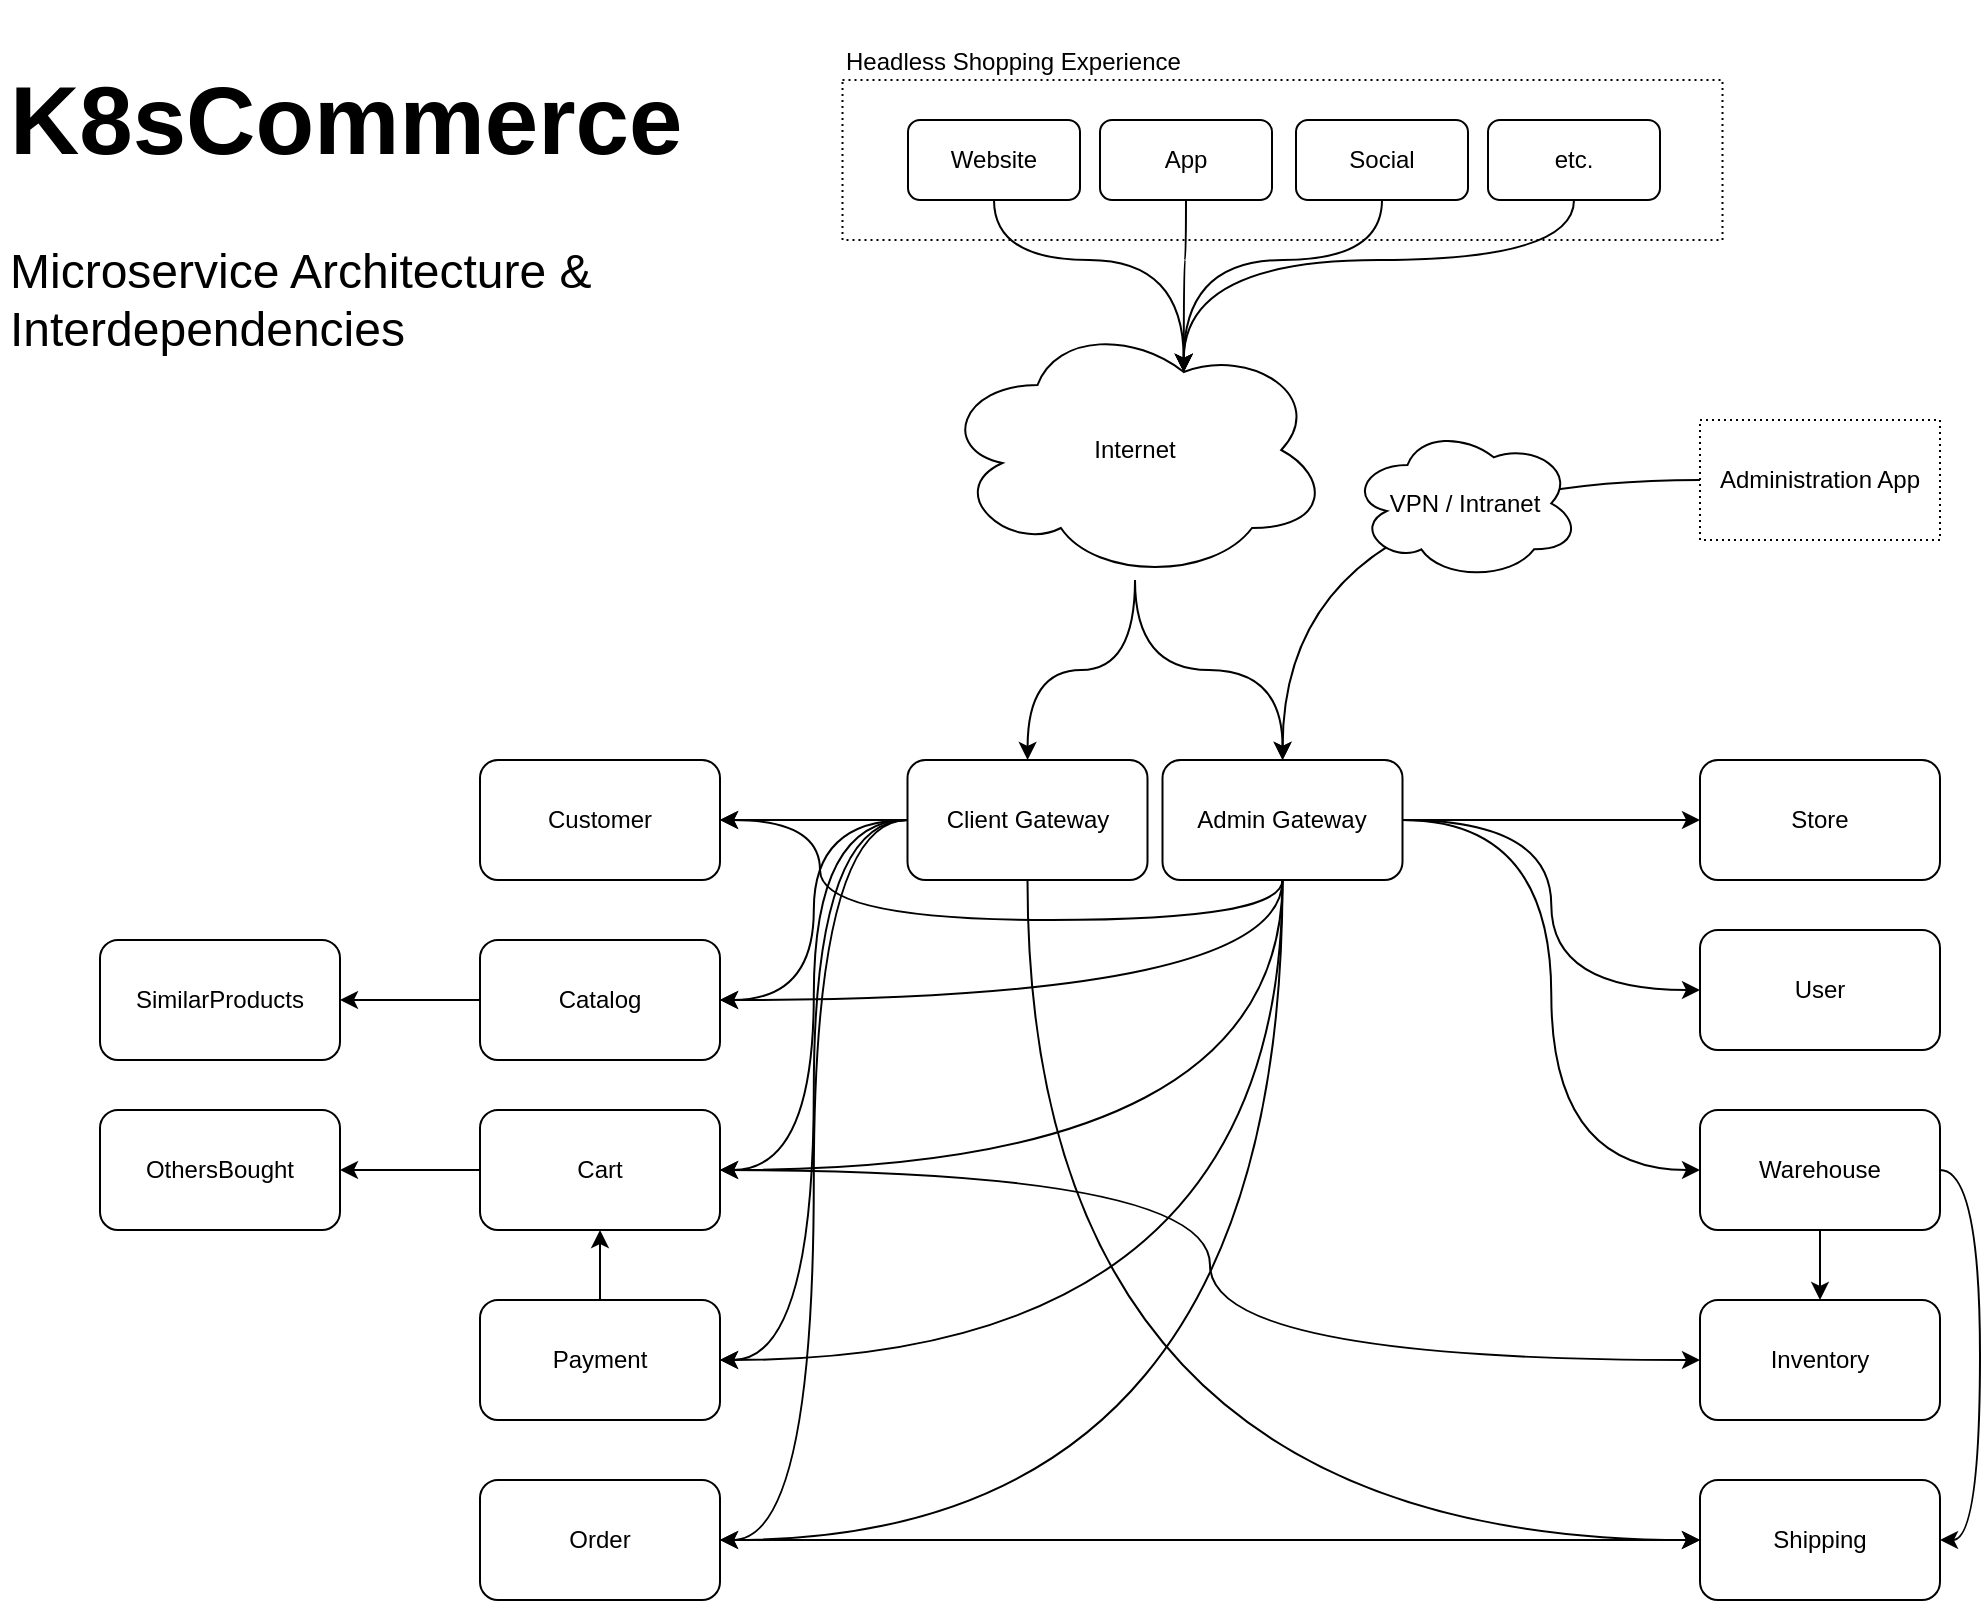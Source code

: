 <mxfile version="16.0.3" type="device"><diagram id="n2PtTuMPgU5_ytIdfK2R" name="Page-1"><mxGraphModel dx="1480" dy="927" grid="1" gridSize="10" guides="1" tooltips="1" connect="1" arrows="1" fold="1" page="1" pageScale="1" pageWidth="1100" pageHeight="850" math="0" shadow="0"><root><mxCell id="0"/><mxCell id="1" parent="0"/><mxCell id="LZaPYS1wsYShbYbUkvOJ-94" value="&lt;span style=&quot;&quot;&gt;Headless Shopping Experience&lt;/span&gt;" style="whiteSpace=wrap;html=1;rounded=0;dashed=1;dashPattern=1 2;fontSize=12;fillColor=none;align=left;labelPosition=center;verticalLabelPosition=top;verticalAlign=bottom;textDirection=ltr;horizontal=1;" vertex="1" parent="1"><mxGeometry x="451.25" y="40" width="440" height="80" as="geometry"/></mxCell><mxCell id="LZaPYS1wsYShbYbUkvOJ-48" style="edgeStyle=orthogonalEdgeStyle;rounded=1;orthogonalLoop=1;jettySize=auto;html=1;curved=1;" edge="1" parent="1" source="LZaPYS1wsYShbYbUkvOJ-1" target="LZaPYS1wsYShbYbUkvOJ-10"><mxGeometry relative="1" as="geometry"/></mxCell><mxCell id="LZaPYS1wsYShbYbUkvOJ-50" style="edgeStyle=orthogonalEdgeStyle;rounded=1;orthogonalLoop=1;jettySize=auto;html=1;entryX=1;entryY=0.5;entryDx=0;entryDy=0;curved=1;" edge="1" parent="1" source="LZaPYS1wsYShbYbUkvOJ-1" target="LZaPYS1wsYShbYbUkvOJ-7"><mxGeometry relative="1" as="geometry"/></mxCell><mxCell id="LZaPYS1wsYShbYbUkvOJ-51" style="edgeStyle=orthogonalEdgeStyle;rounded=1;orthogonalLoop=1;jettySize=auto;html=1;entryX=1;entryY=0.5;entryDx=0;entryDy=0;curved=1;" edge="1" parent="1" source="LZaPYS1wsYShbYbUkvOJ-1" target="LZaPYS1wsYShbYbUkvOJ-8"><mxGeometry relative="1" as="geometry"/></mxCell><mxCell id="LZaPYS1wsYShbYbUkvOJ-53" style="edgeStyle=orthogonalEdgeStyle;rounded=1;orthogonalLoop=1;jettySize=auto;html=1;entryX=1;entryY=0.5;entryDx=0;entryDy=0;curved=1;" edge="1" parent="1" source="LZaPYS1wsYShbYbUkvOJ-1" target="LZaPYS1wsYShbYbUkvOJ-13"><mxGeometry relative="1" as="geometry"/></mxCell><mxCell id="LZaPYS1wsYShbYbUkvOJ-64" style="edgeStyle=orthogonalEdgeStyle;rounded=1;orthogonalLoop=1;jettySize=auto;html=1;entryX=1;entryY=0.5;entryDx=0;entryDy=0;curved=1;" edge="1" parent="1" source="LZaPYS1wsYShbYbUkvOJ-1" target="LZaPYS1wsYShbYbUkvOJ-63"><mxGeometry relative="1" as="geometry"/></mxCell><mxCell id="LZaPYS1wsYShbYbUkvOJ-66" style="edgeStyle=orthogonalEdgeStyle;rounded=1;orthogonalLoop=1;jettySize=auto;html=1;entryX=0;entryY=0.5;entryDx=0;entryDy=0;exitX=0.5;exitY=1;exitDx=0;exitDy=0;curved=1;" edge="1" parent="1" source="LZaPYS1wsYShbYbUkvOJ-1" target="LZaPYS1wsYShbYbUkvOJ-14"><mxGeometry relative="1" as="geometry"/></mxCell><mxCell id="LZaPYS1wsYShbYbUkvOJ-1" value="Client Gateway" style="rounded=1;whiteSpace=wrap;html=1;" vertex="1" parent="1"><mxGeometry x="483.75" y="380" width="120" height="60" as="geometry"/></mxCell><mxCell id="LZaPYS1wsYShbYbUkvOJ-4" style="edgeStyle=orthogonalEdgeStyle;orthogonalLoop=1;jettySize=auto;html=1;rounded=1;curved=1;" edge="1" parent="1" source="LZaPYS1wsYShbYbUkvOJ-2" target="LZaPYS1wsYShbYbUkvOJ-1"><mxGeometry relative="1" as="geometry"/></mxCell><mxCell id="LZaPYS1wsYShbYbUkvOJ-5" style="edgeStyle=orthogonalEdgeStyle;orthogonalLoop=1;jettySize=auto;html=1;rounded=1;curved=1;" edge="1" parent="1" source="LZaPYS1wsYShbYbUkvOJ-2" target="LZaPYS1wsYShbYbUkvOJ-3"><mxGeometry relative="1" as="geometry"><mxPoint x="855" y="360" as="targetPoint"/></mxGeometry></mxCell><mxCell id="LZaPYS1wsYShbYbUkvOJ-2" value="Internet" style="ellipse;shape=cloud;whiteSpace=wrap;html=1;rounded=1;" vertex="1" parent="1"><mxGeometry x="500" y="160" width="195" height="130" as="geometry"/></mxCell><mxCell id="LZaPYS1wsYShbYbUkvOJ-57" style="edgeStyle=orthogonalEdgeStyle;rounded=1;orthogonalLoop=1;jettySize=auto;html=1;curved=1;" edge="1" parent="1" source="LZaPYS1wsYShbYbUkvOJ-3" target="LZaPYS1wsYShbYbUkvOJ-16"><mxGeometry relative="1" as="geometry"/></mxCell><mxCell id="LZaPYS1wsYShbYbUkvOJ-58" style="edgeStyle=orthogonalEdgeStyle;rounded=1;orthogonalLoop=1;jettySize=auto;html=1;entryX=0;entryY=0.5;entryDx=0;entryDy=0;curved=1;" edge="1" parent="1" source="LZaPYS1wsYShbYbUkvOJ-3" target="LZaPYS1wsYShbYbUkvOJ-17"><mxGeometry relative="1" as="geometry"/></mxCell><mxCell id="LZaPYS1wsYShbYbUkvOJ-59" style="edgeStyle=orthogonalEdgeStyle;rounded=1;orthogonalLoop=1;jettySize=auto;html=1;entryX=0;entryY=0.5;entryDx=0;entryDy=0;curved=1;" edge="1" parent="1" source="LZaPYS1wsYShbYbUkvOJ-3" target="LZaPYS1wsYShbYbUkvOJ-18"><mxGeometry relative="1" as="geometry"/></mxCell><mxCell id="LZaPYS1wsYShbYbUkvOJ-67" style="edgeStyle=orthogonalEdgeStyle;curved=1;rounded=1;orthogonalLoop=1;jettySize=auto;html=1;entryX=1;entryY=0.5;entryDx=0;entryDy=0;exitX=0.5;exitY=1;exitDx=0;exitDy=0;" edge="1" parent="1" source="LZaPYS1wsYShbYbUkvOJ-3" target="LZaPYS1wsYShbYbUkvOJ-63"><mxGeometry relative="1" as="geometry"/></mxCell><mxCell id="LZaPYS1wsYShbYbUkvOJ-78" style="edgeStyle=orthogonalEdgeStyle;curved=1;rounded=1;orthogonalLoop=1;jettySize=auto;html=1;entryX=1;entryY=0.5;entryDx=0;entryDy=0;fontSize=12;exitX=0.5;exitY=1;exitDx=0;exitDy=0;" edge="1" parent="1" source="LZaPYS1wsYShbYbUkvOJ-3" target="LZaPYS1wsYShbYbUkvOJ-8"><mxGeometry relative="1" as="geometry"/></mxCell><mxCell id="LZaPYS1wsYShbYbUkvOJ-79" style="edgeStyle=orthogonalEdgeStyle;curved=1;rounded=1;orthogonalLoop=1;jettySize=auto;html=1;entryX=1;entryY=0.5;entryDx=0;entryDy=0;fontSize=12;exitX=0.5;exitY=1;exitDx=0;exitDy=0;" edge="1" parent="1" source="LZaPYS1wsYShbYbUkvOJ-3" target="LZaPYS1wsYShbYbUkvOJ-7"><mxGeometry relative="1" as="geometry"/></mxCell><mxCell id="LZaPYS1wsYShbYbUkvOJ-80" style="edgeStyle=orthogonalEdgeStyle;curved=1;rounded=1;orthogonalLoop=1;jettySize=auto;html=1;entryX=1;entryY=0.5;entryDx=0;entryDy=0;fontSize=12;exitX=0.5;exitY=1;exitDx=0;exitDy=0;" edge="1" parent="1" source="LZaPYS1wsYShbYbUkvOJ-3" target="LZaPYS1wsYShbYbUkvOJ-10"><mxGeometry relative="1" as="geometry"><Array as="points"><mxPoint x="671" y="460"/><mxPoint x="440" y="460"/><mxPoint x="440" y="410"/></Array></mxGeometry></mxCell><mxCell id="LZaPYS1wsYShbYbUkvOJ-81" style="edgeStyle=orthogonalEdgeStyle;curved=1;rounded=1;orthogonalLoop=1;jettySize=auto;html=1;exitX=0.5;exitY=1;exitDx=0;exitDy=0;fontSize=12;entryX=1;entryY=0.5;entryDx=0;entryDy=0;" edge="1" parent="1" source="LZaPYS1wsYShbYbUkvOJ-3" target="LZaPYS1wsYShbYbUkvOJ-13"><mxGeometry relative="1" as="geometry"><mxPoint x="671.429" y="450" as="targetPoint"/></mxGeometry></mxCell><mxCell id="LZaPYS1wsYShbYbUkvOJ-3" value="Admin Gateway" style="rounded=1;whiteSpace=wrap;html=1;" vertex="1" parent="1"><mxGeometry x="611.25" y="380" width="120" height="60" as="geometry"/></mxCell><mxCell id="LZaPYS1wsYShbYbUkvOJ-41" style="edgeStyle=orthogonalEdgeStyle;rounded=1;orthogonalLoop=1;jettySize=auto;html=1;curved=1;" edge="1" parent="1" source="LZaPYS1wsYShbYbUkvOJ-7" target="LZaPYS1wsYShbYbUkvOJ-15"><mxGeometry relative="1" as="geometry"/></mxCell><mxCell id="LZaPYS1wsYShbYbUkvOJ-7" value="Catalog" style="rounded=1;whiteSpace=wrap;html=1;" vertex="1" parent="1"><mxGeometry x="270" y="470" width="120" height="60" as="geometry"/></mxCell><mxCell id="LZaPYS1wsYShbYbUkvOJ-10" value="Customer" style="rounded=1;whiteSpace=wrap;html=1;" vertex="1" parent="1"><mxGeometry x="270" y="380" width="120" height="60" as="geometry"/></mxCell><mxCell id="LZaPYS1wsYShbYbUkvOJ-11" value="Inventory" style="rounded=1;whiteSpace=wrap;html=1;" vertex="1" parent="1"><mxGeometry x="880" y="650" width="120" height="60" as="geometry"/></mxCell><mxCell id="LZaPYS1wsYShbYbUkvOJ-12" value="OthersBought" style="rounded=1;whiteSpace=wrap;html=1;" vertex="1" parent="1"><mxGeometry x="80" y="555" width="120" height="60" as="geometry"/></mxCell><mxCell id="LZaPYS1wsYShbYbUkvOJ-52" style="edgeStyle=orthogonalEdgeStyle;rounded=1;orthogonalLoop=1;jettySize=auto;html=1;curved=1;" edge="1" parent="1" source="LZaPYS1wsYShbYbUkvOJ-13" target="LZaPYS1wsYShbYbUkvOJ-8"><mxGeometry relative="1" as="geometry"/></mxCell><mxCell id="LZaPYS1wsYShbYbUkvOJ-13" value="Payment" style="rounded=1;whiteSpace=wrap;html=1;" vertex="1" parent="1"><mxGeometry x="270" y="650" width="120" height="60" as="geometry"/></mxCell><mxCell id="LZaPYS1wsYShbYbUkvOJ-14" value="Shipping" style="rounded=1;whiteSpace=wrap;html=1;" vertex="1" parent="1"><mxGeometry x="880" y="740" width="120" height="60" as="geometry"/></mxCell><mxCell id="LZaPYS1wsYShbYbUkvOJ-15" value="SimilarProducts" style="rounded=1;whiteSpace=wrap;html=1;" vertex="1" parent="1"><mxGeometry x="80" y="470" width="120" height="60" as="geometry"/></mxCell><mxCell id="LZaPYS1wsYShbYbUkvOJ-16" value="Store" style="rounded=1;whiteSpace=wrap;html=1;" vertex="1" parent="1"><mxGeometry x="880" y="380" width="120" height="60" as="geometry"/></mxCell><mxCell id="LZaPYS1wsYShbYbUkvOJ-17" value="User" style="rounded=1;whiteSpace=wrap;html=1;" vertex="1" parent="1"><mxGeometry x="880" y="465" width="120" height="60" as="geometry"/></mxCell><mxCell id="LZaPYS1wsYShbYbUkvOJ-61" value="" style="edgeStyle=orthogonalEdgeStyle;rounded=1;orthogonalLoop=1;jettySize=auto;html=1;curved=1;" edge="1" parent="1" source="LZaPYS1wsYShbYbUkvOJ-18" target="LZaPYS1wsYShbYbUkvOJ-11"><mxGeometry relative="1" as="geometry"/></mxCell><mxCell id="LZaPYS1wsYShbYbUkvOJ-62" style="edgeStyle=orthogonalEdgeStyle;rounded=1;orthogonalLoop=1;jettySize=auto;html=1;entryX=1;entryY=0.5;entryDx=0;entryDy=0;exitX=1;exitY=0.5;exitDx=0;exitDy=0;curved=1;" edge="1" parent="1" source="LZaPYS1wsYShbYbUkvOJ-18" target="LZaPYS1wsYShbYbUkvOJ-14"><mxGeometry relative="1" as="geometry"/></mxCell><mxCell id="LZaPYS1wsYShbYbUkvOJ-18" value="Warehouse" style="rounded=1;whiteSpace=wrap;html=1;" vertex="1" parent="1"><mxGeometry x="880" y="555" width="120" height="60" as="geometry"/></mxCell><mxCell id="LZaPYS1wsYShbYbUkvOJ-40" style="edgeStyle=orthogonalEdgeStyle;rounded=1;orthogonalLoop=1;jettySize=auto;html=1;curved=1;" edge="1" parent="1" source="LZaPYS1wsYShbYbUkvOJ-8" target="LZaPYS1wsYShbYbUkvOJ-12"><mxGeometry relative="1" as="geometry"/></mxCell><mxCell id="LZaPYS1wsYShbYbUkvOJ-60" style="edgeStyle=orthogonalEdgeStyle;rounded=1;orthogonalLoop=1;jettySize=auto;html=1;entryX=0;entryY=0.5;entryDx=0;entryDy=0;curved=1;" edge="1" parent="1" source="LZaPYS1wsYShbYbUkvOJ-8" target="LZaPYS1wsYShbYbUkvOJ-11"><mxGeometry relative="1" as="geometry"/></mxCell><mxCell id="LZaPYS1wsYShbYbUkvOJ-8" value="Cart" style="rounded=1;whiteSpace=wrap;html=1;" vertex="1" parent="1"><mxGeometry x="270" y="555" width="120" height="60" as="geometry"/></mxCell><mxCell id="LZaPYS1wsYShbYbUkvOJ-65" style="edgeStyle=orthogonalEdgeStyle;rounded=1;orthogonalLoop=1;jettySize=auto;html=1;entryX=0;entryY=0.5;entryDx=0;entryDy=0;curved=1;" edge="1" parent="1" source="LZaPYS1wsYShbYbUkvOJ-63" target="LZaPYS1wsYShbYbUkvOJ-14"><mxGeometry relative="1" as="geometry"/></mxCell><mxCell id="LZaPYS1wsYShbYbUkvOJ-63" value="Order" style="rounded=1;whiteSpace=wrap;html=1;" vertex="1" parent="1"><mxGeometry x="270" y="740" width="120" height="60" as="geometry"/></mxCell><mxCell id="LZaPYS1wsYShbYbUkvOJ-70" value="&lt;h1&gt;K8sCommerce&lt;/h1&gt;&lt;p&gt;Microservice Architecture &amp;amp; Interdependencies&lt;/p&gt;" style="text;html=1;strokeColor=none;fillColor=none;spacing=5;spacingTop=-20;whiteSpace=wrap;overflow=hidden;rounded=0;fontSize=24;" vertex="1" parent="1"><mxGeometry x="30" y="10" width="350" height="180" as="geometry"/></mxCell><mxCell id="LZaPYS1wsYShbYbUkvOJ-83" style="edgeStyle=orthogonalEdgeStyle;curved=1;rounded=1;orthogonalLoop=1;jettySize=auto;html=1;fontSize=12;entryX=0.625;entryY=0.2;entryDx=0;entryDy=0;entryPerimeter=0;" edge="1" parent="1" source="LZaPYS1wsYShbYbUkvOJ-72" target="LZaPYS1wsYShbYbUkvOJ-2"><mxGeometry relative="1" as="geometry"/></mxCell><mxCell id="LZaPYS1wsYShbYbUkvOJ-72" value="Website" style="rounded=1;whiteSpace=wrap;html=1;labelBackgroundColor=none;fontSize=12;" vertex="1" parent="1"><mxGeometry x="484" y="60" width="86" height="40" as="geometry"/></mxCell><mxCell id="LZaPYS1wsYShbYbUkvOJ-98" style="edgeStyle=orthogonalEdgeStyle;curved=1;rounded=1;orthogonalLoop=1;jettySize=auto;html=1;entryX=0.625;entryY=0.2;entryDx=0;entryDy=0;entryPerimeter=0;fontSize=12;" edge="1" parent="1" source="LZaPYS1wsYShbYbUkvOJ-73" target="LZaPYS1wsYShbYbUkvOJ-2"><mxGeometry relative="1" as="geometry"/></mxCell><mxCell id="LZaPYS1wsYShbYbUkvOJ-73" value="App" style="rounded=1;whiteSpace=wrap;html=1;labelBackgroundColor=none;fontSize=12;" vertex="1" parent="1"><mxGeometry x="580" y="60" width="86" height="40" as="geometry"/></mxCell><mxCell id="LZaPYS1wsYShbYbUkvOJ-99" style="edgeStyle=orthogonalEdgeStyle;curved=1;rounded=1;orthogonalLoop=1;jettySize=auto;html=1;entryX=0.625;entryY=0.2;entryDx=0;entryDy=0;entryPerimeter=0;fontSize=12;" edge="1" parent="1" source="LZaPYS1wsYShbYbUkvOJ-74" target="LZaPYS1wsYShbYbUkvOJ-2"><mxGeometry relative="1" as="geometry"/></mxCell><mxCell id="LZaPYS1wsYShbYbUkvOJ-74" value="Social" style="rounded=1;whiteSpace=wrap;html=1;labelBackgroundColor=none;fontSize=12;" vertex="1" parent="1"><mxGeometry x="678" y="60" width="86" height="40" as="geometry"/></mxCell><mxCell id="LZaPYS1wsYShbYbUkvOJ-88" style="edgeStyle=orthogonalEdgeStyle;curved=1;rounded=1;orthogonalLoop=1;jettySize=auto;html=1;fontSize=12;exitX=0.5;exitY=1;exitDx=0;exitDy=0;entryX=0.625;entryY=0.2;entryDx=0;entryDy=0;entryPerimeter=0;" edge="1" parent="1" source="LZaPYS1wsYShbYbUkvOJ-75" target="LZaPYS1wsYShbYbUkvOJ-2"><mxGeometry relative="1" as="geometry"/></mxCell><mxCell id="LZaPYS1wsYShbYbUkvOJ-75" value="etc." style="rounded=1;whiteSpace=wrap;html=1;labelBackgroundColor=none;fontSize=12;" vertex="1" parent="1"><mxGeometry x="774" y="60" width="86" height="40" as="geometry"/></mxCell><mxCell id="LZaPYS1wsYShbYbUkvOJ-92" style="edgeStyle=orthogonalEdgeStyle;curved=1;rounded=1;orthogonalLoop=1;jettySize=auto;html=1;fontSize=12;" edge="1" parent="1" source="LZaPYS1wsYShbYbUkvOJ-91" target="LZaPYS1wsYShbYbUkvOJ-3"><mxGeometry relative="1" as="geometry"/></mxCell><mxCell id="LZaPYS1wsYShbYbUkvOJ-91" value="Administration App" style="rounded=0;whiteSpace=wrap;html=1;dashed=1;dashPattern=1 2;labelBackgroundColor=none;fontSize=12;fillColor=none;" vertex="1" parent="1"><mxGeometry x="880" y="210" width="120" height="60" as="geometry"/></mxCell><mxCell id="LZaPYS1wsYShbYbUkvOJ-95" value="VPN / Intranet" style="ellipse;shape=cloud;whiteSpace=wrap;html=1;rounded=1;" vertex="1" parent="1"><mxGeometry x="705" y="213.33" width="115" height="76.67" as="geometry"/></mxCell></root></mxGraphModel></diagram></mxfile>